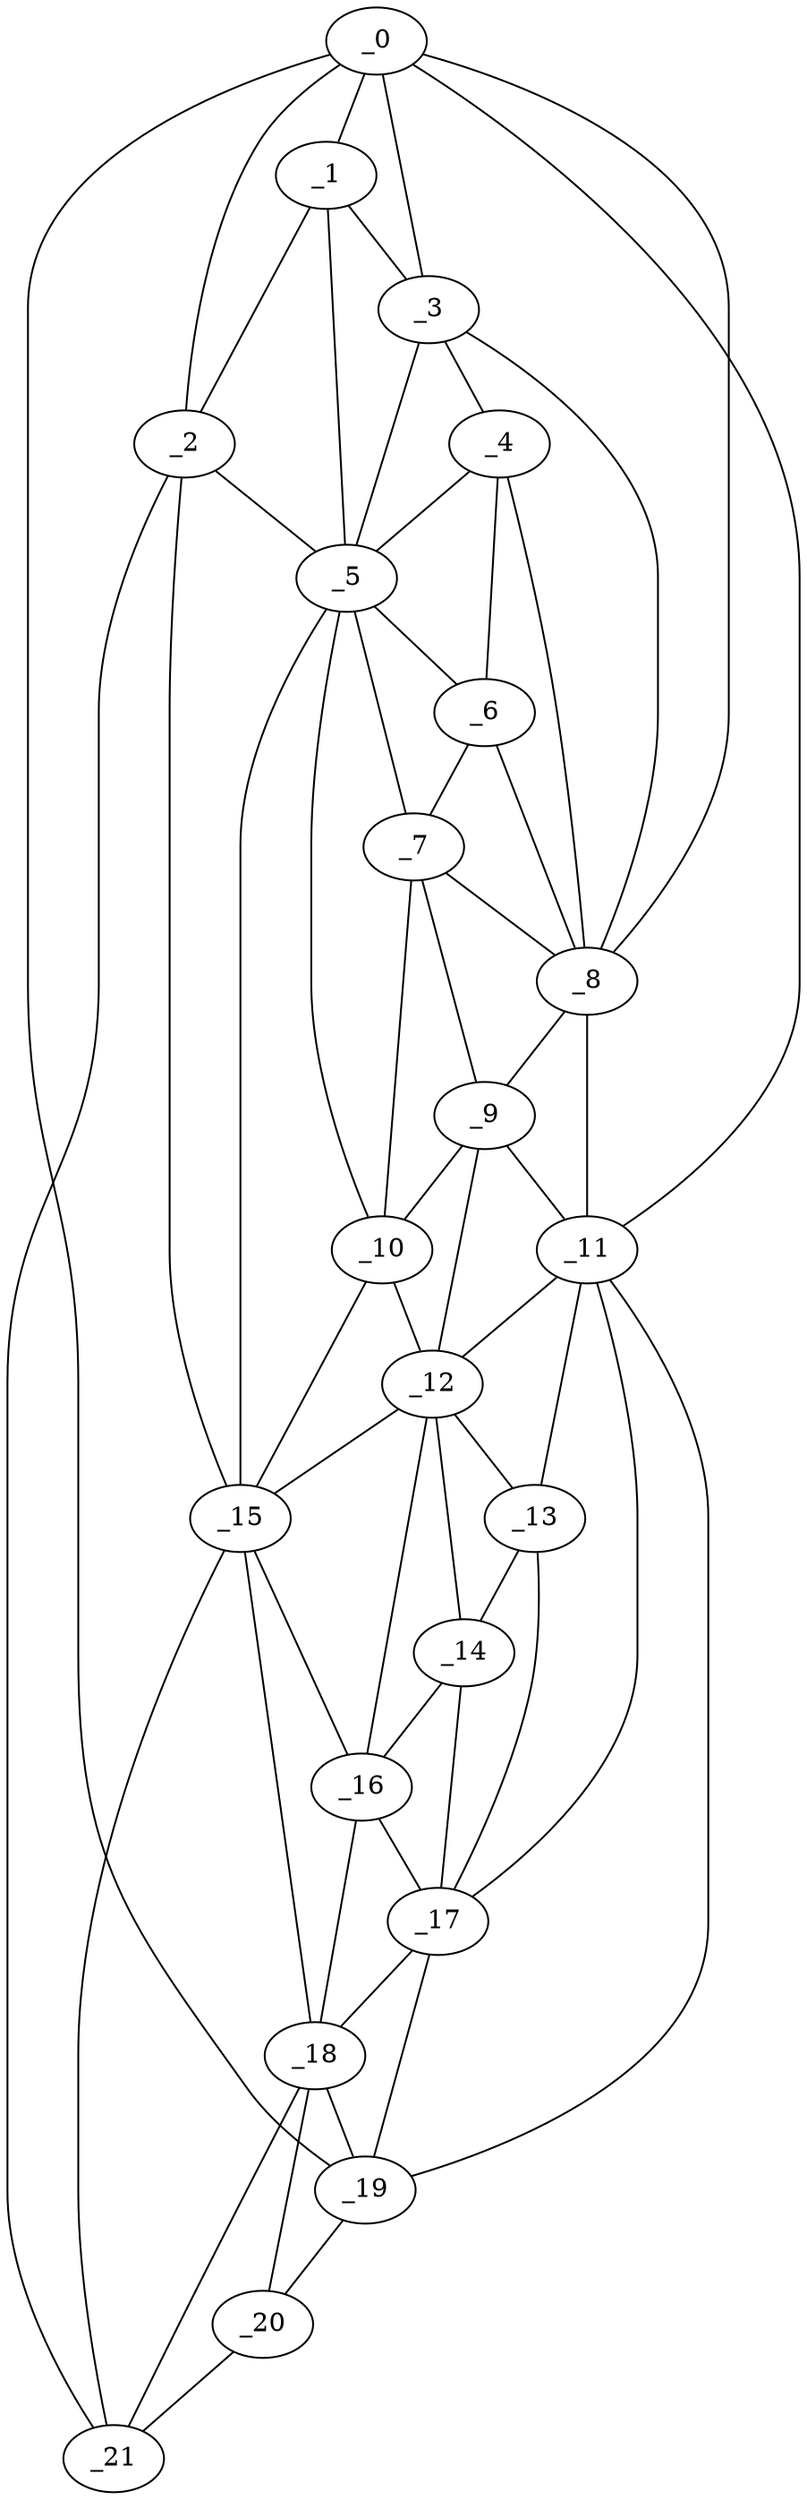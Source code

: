 graph "obj67__345.gxl" {
	_0	 [x=5,
		y=58];
	_1	 [x=11,
		y=70];
	_0 -- _1	 [valence=2];
	_2	 [x=11,
		y=84];
	_0 -- _2	 [valence=1];
	_3	 [x=20,
		y=59];
	_0 -- _3	 [valence=2];
	_8	 [x=52,
		y=54];
	_0 -- _8	 [valence=2];
	_11	 [x=65,
		y=52];
	_0 -- _11	 [valence=1];
	_19	 [x=117,
		y=45];
	_0 -- _19	 [valence=1];
	_1 -- _2	 [valence=2];
	_1 -- _3	 [valence=2];
	_5	 [x=41,
		y=75];
	_1 -- _5	 [valence=2];
	_2 -- _5	 [valence=2];
	_15	 [x=88,
		y=74];
	_2 -- _15	 [valence=2];
	_21	 [x=126,
		y=71];
	_2 -- _21	 [valence=1];
	_4	 [x=36,
		y=59];
	_3 -- _4	 [valence=2];
	_3 -- _5	 [valence=1];
	_3 -- _8	 [valence=2];
	_4 -- _5	 [valence=1];
	_6	 [x=44,
		y=69];
	_4 -- _6	 [valence=2];
	_4 -- _8	 [valence=1];
	_5 -- _6	 [valence=1];
	_7	 [x=50,
		y=68];
	_5 -- _7	 [valence=2];
	_10	 [x=62,
		y=72];
	_5 -- _10	 [valence=2];
	_5 -- _15	 [valence=1];
	_6 -- _7	 [valence=2];
	_6 -- _8	 [valence=1];
	_7 -- _8	 [valence=2];
	_9	 [x=58,
		y=67];
	_7 -- _9	 [valence=2];
	_7 -- _10	 [valence=1];
	_8 -- _9	 [valence=1];
	_8 -- _11	 [valence=2];
	_9 -- _10	 [valence=2];
	_9 -- _11	 [valence=2];
	_12	 [x=74,
		y=65];
	_9 -- _12	 [valence=2];
	_10 -- _12	 [valence=2];
	_10 -- _15	 [valence=2];
	_11 -- _12	 [valence=1];
	_13	 [x=83,
		y=52];
	_11 -- _13	 [valence=1];
	_17	 [x=96,
		y=50];
	_11 -- _17	 [valence=2];
	_11 -- _19	 [valence=2];
	_12 -- _13	 [valence=2];
	_14	 [x=88,
		y=55];
	_12 -- _14	 [valence=1];
	_12 -- _15	 [valence=1];
	_16	 [x=90,
		y=65];
	_12 -- _16	 [valence=2];
	_13 -- _14	 [valence=1];
	_13 -- _17	 [valence=2];
	_14 -- _16	 [valence=2];
	_14 -- _17	 [valence=2];
	_15 -- _16	 [valence=2];
	_18	 [x=98,
		y=69];
	_15 -- _18	 [valence=2];
	_15 -- _21	 [valence=1];
	_16 -- _17	 [valence=1];
	_16 -- _18	 [valence=2];
	_17 -- _18	 [valence=2];
	_17 -- _19	 [valence=1];
	_18 -- _19	 [valence=2];
	_20	 [x=125,
		y=55];
	_18 -- _20	 [valence=2];
	_18 -- _21	 [valence=2];
	_19 -- _20	 [valence=1];
	_20 -- _21	 [valence=1];
}
